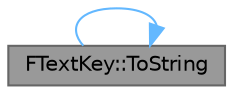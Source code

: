 digraph "FTextKey::ToString"
{
 // INTERACTIVE_SVG=YES
 // LATEX_PDF_SIZE
  bgcolor="transparent";
  edge [fontname=Helvetica,fontsize=10,labelfontname=Helvetica,labelfontsize=10];
  node [fontname=Helvetica,fontsize=10,shape=box,height=0.2,width=0.4];
  rankdir="LR";
  Node1 [id="Node000001",label="FTextKey::ToString",height=0.2,width=0.4,color="gray40", fillcolor="grey60", style="filled", fontcolor="black",tooltip="Convert this text key back to its string representation."];
  Node1 -> Node1 [id="edge1_Node000001_Node000001",color="steelblue1",style="solid",tooltip=" "];
}
